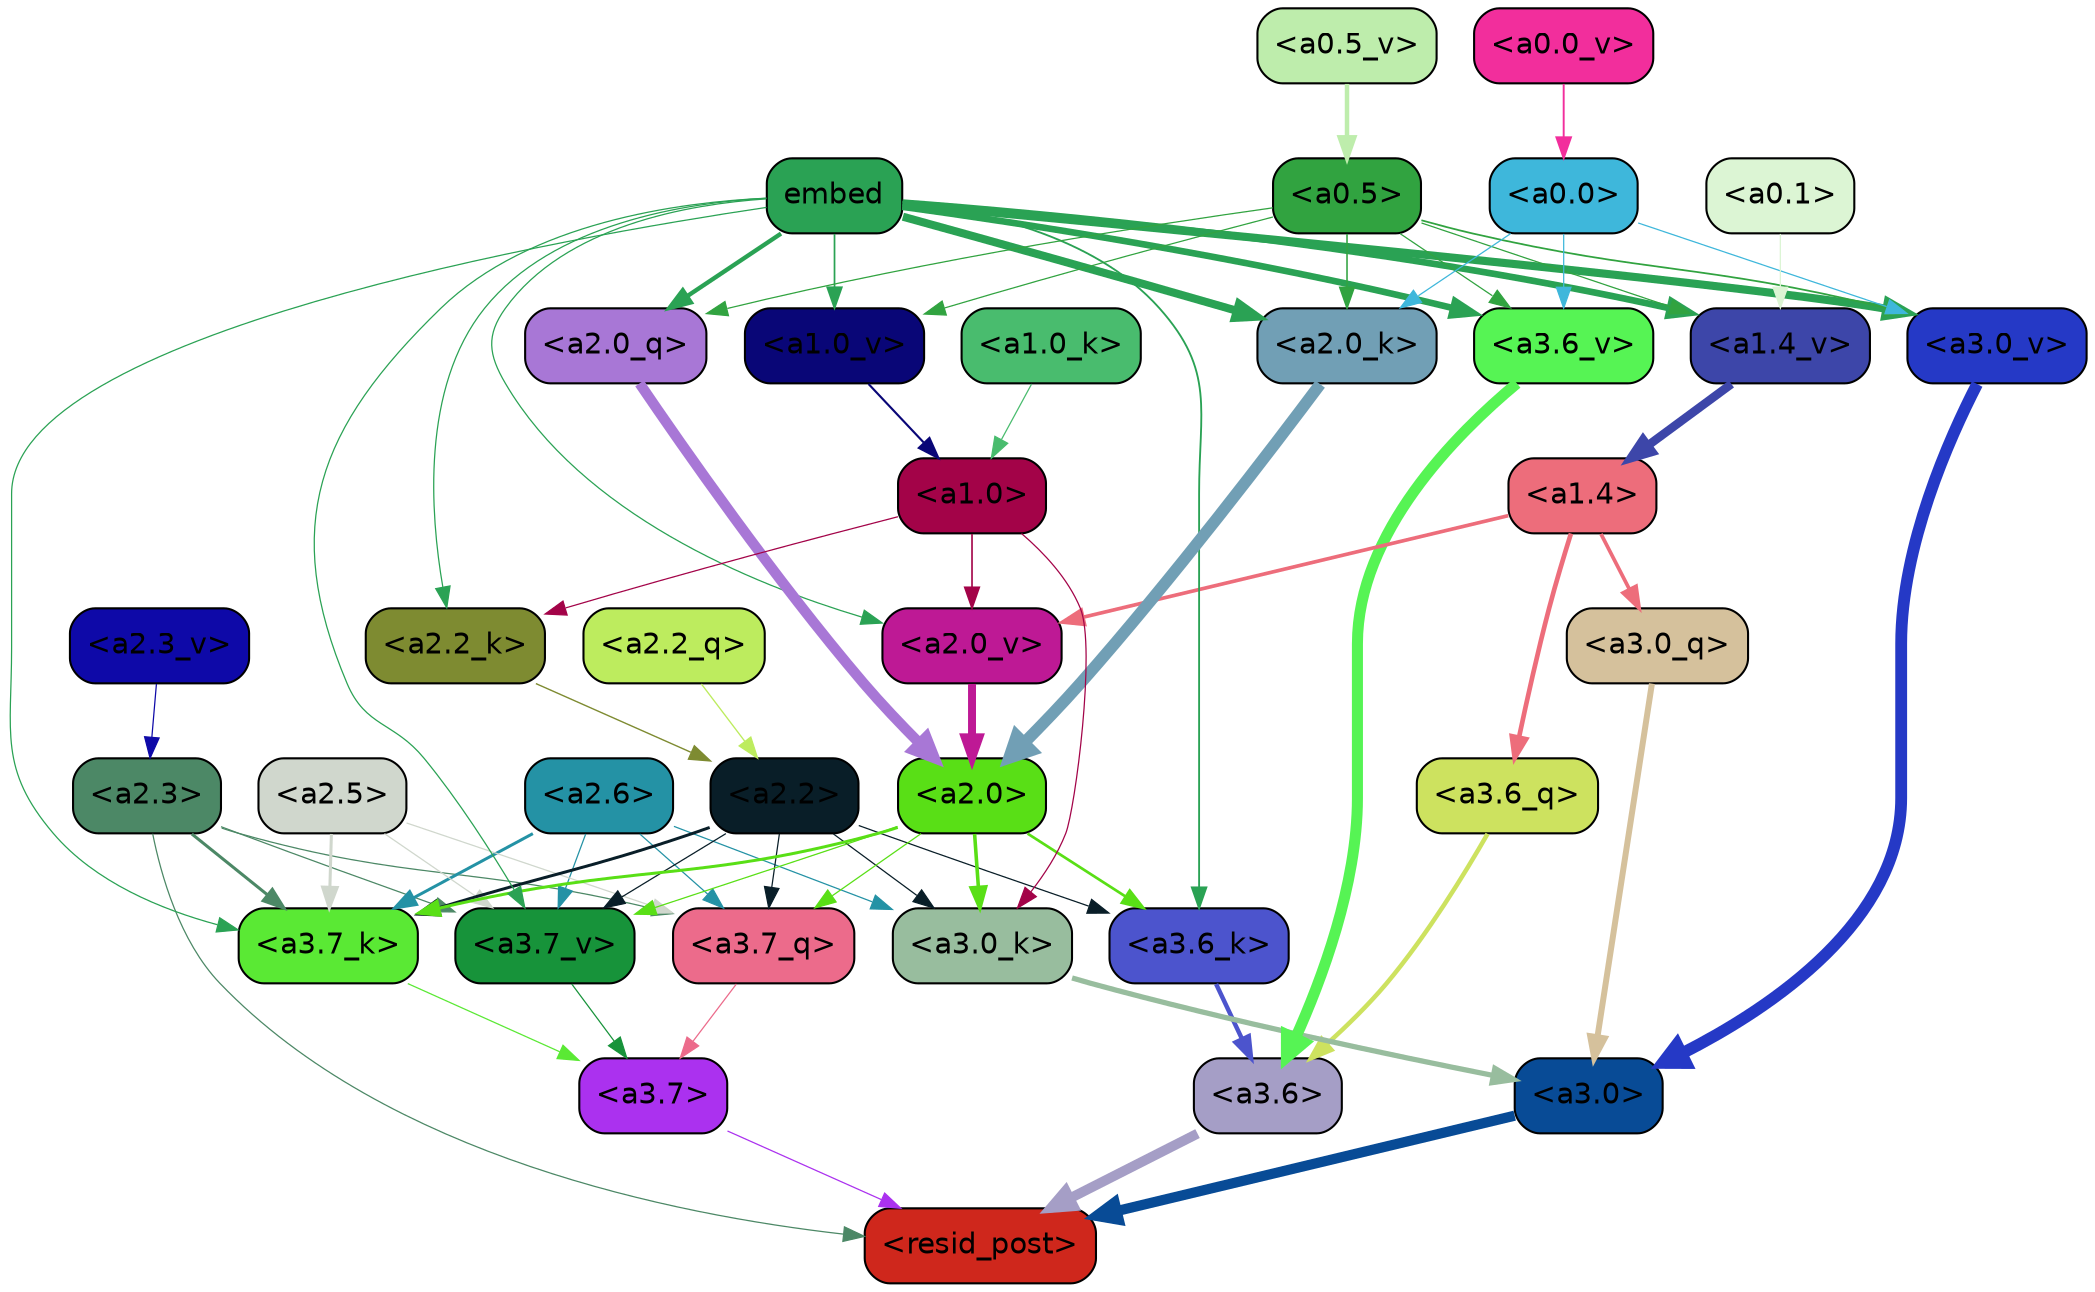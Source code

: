 strict digraph "" {
	graph [bgcolor=transparent,
		layout=dot,
		overlap=false,
		splines=true
	];
	"<a3.7>"	[color=black,
		fillcolor="#ab31ef",
		fontname=Helvetica,
		shape=box,
		style="filled, rounded"];
	"<resid_post>"	[color=black,
		fillcolor="#cf271c",
		fontname=Helvetica,
		shape=box,
		style="filled, rounded"];
	"<a3.7>" -> "<resid_post>"	[color="#ab31ef",
		penwidth=0.6];
	"<a3.6>"	[color=black,
		fillcolor="#a59ec6",
		fontname=Helvetica,
		shape=box,
		style="filled, rounded"];
	"<a3.6>" -> "<resid_post>"	[color="#a59ec6",
		penwidth=4.746312499046326];
	"<a3.0>"	[color=black,
		fillcolor="#084b96",
		fontname=Helvetica,
		shape=box,
		style="filled, rounded"];
	"<a3.0>" -> "<resid_post>"	[color="#084b96",
		penwidth=4.896343111991882];
	"<a2.3>"	[color=black,
		fillcolor="#4c8866",
		fontname=Helvetica,
		shape=box,
		style="filled, rounded"];
	"<a2.3>" -> "<resid_post>"	[color="#4c8866",
		penwidth=0.6];
	"<a3.7_q>"	[color=black,
		fillcolor="#ec6b8b",
		fontname=Helvetica,
		shape=box,
		style="filled, rounded"];
	"<a2.3>" -> "<a3.7_q>"	[color="#4c8866",
		penwidth=0.6];
	"<a3.7_k>"	[color=black,
		fillcolor="#5ae934",
		fontname=Helvetica,
		shape=box,
		style="filled, rounded"];
	"<a2.3>" -> "<a3.7_k>"	[color="#4c8866",
		penwidth=1.467104621231556];
	"<a3.7_v>"	[color=black,
		fillcolor="#17933a",
		fontname=Helvetica,
		shape=box,
		style="filled, rounded"];
	"<a2.3>" -> "<a3.7_v>"	[color="#4c8866",
		penwidth=0.6];
	"<a3.7_q>" -> "<a3.7>"	[color="#ec6b8b",
		penwidth=0.6];
	"<a3.6_q>"	[color=black,
		fillcolor="#cde25f",
		fontname=Helvetica,
		shape=box,
		style="filled, rounded"];
	"<a3.6_q>" -> "<a3.6>"	[color="#cde25f",
		penwidth=2.160832464694977];
	"<a3.0_q>"	[color=black,
		fillcolor="#d5c19c",
		fontname=Helvetica,
		shape=box,
		style="filled, rounded"];
	"<a3.0_q>" -> "<a3.0>"	[color="#d5c19c",
		penwidth=2.870753765106201];
	"<a3.7_k>" -> "<a3.7>"	[color="#5ae934",
		penwidth=0.6];
	"<a3.6_k>"	[color=black,
		fillcolor="#4c54cd",
		fontname=Helvetica,
		shape=box,
		style="filled, rounded"];
	"<a3.6_k>" -> "<a3.6>"	[color="#4c54cd",
		penwidth=2.13908451795578];
	"<a3.0_k>"	[color=black,
		fillcolor="#98bd9e",
		fontname=Helvetica,
		shape=box,
		style="filled, rounded"];
	"<a3.0_k>" -> "<a3.0>"	[color="#98bd9e",
		penwidth=2.520303964614868];
	"<a3.7_v>" -> "<a3.7>"	[color="#17933a",
		penwidth=0.6];
	"<a3.6_v>"	[color=black,
		fillcolor="#56f454",
		fontname=Helvetica,
		shape=box,
		style="filled, rounded"];
	"<a3.6_v>" -> "<a3.6>"	[color="#56f454",
		penwidth=5.297133803367615];
	"<a3.0_v>"	[color=black,
		fillcolor="#2539c6",
		fontname=Helvetica,
		shape=box,
		style="filled, rounded"];
	"<a3.0_v>" -> "<a3.0>"	[color="#2539c6",
		penwidth=5.680712580680847];
	"<a2.6>"	[color=black,
		fillcolor="#2492a5",
		fontname=Helvetica,
		shape=box,
		style="filled, rounded"];
	"<a2.6>" -> "<a3.7_q>"	[color="#2492a5",
		penwidth=0.6];
	"<a2.6>" -> "<a3.7_k>"	[color="#2492a5",
		penwidth=1.4453159049153328];
	"<a2.6>" -> "<a3.0_k>"	[color="#2492a5",
		penwidth=0.6];
	"<a2.6>" -> "<a3.7_v>"	[color="#2492a5",
		penwidth=0.6];
	"<a2.5>"	[color=black,
		fillcolor="#d0d7cd",
		fontname=Helvetica,
		shape=box,
		style="filled, rounded"];
	"<a2.5>" -> "<a3.7_q>"	[color="#d0d7cd",
		penwidth=0.6];
	"<a2.5>" -> "<a3.7_k>"	[color="#d0d7cd",
		penwidth=1.4526091292500496];
	"<a2.5>" -> "<a3.7_v>"	[color="#d0d7cd",
		penwidth=0.6];
	"<a2.2>"	[color=black,
		fillcolor="#091e28",
		fontname=Helvetica,
		shape=box,
		style="filled, rounded"];
	"<a2.2>" -> "<a3.7_q>"	[color="#091e28",
		penwidth=0.6];
	"<a2.2>" -> "<a3.7_k>"	[color="#091e28",
		penwidth=1.4310357049107552];
	"<a2.2>" -> "<a3.6_k>"	[color="#091e28",
		penwidth=0.6];
	"<a2.2>" -> "<a3.0_k>"	[color="#091e28",
		penwidth=0.6];
	"<a2.2>" -> "<a3.7_v>"	[color="#091e28",
		penwidth=0.6];
	"<a2.0>"	[color=black,
		fillcolor="#59df16",
		fontname=Helvetica,
		shape=box,
		style="filled, rounded"];
	"<a2.0>" -> "<a3.7_q>"	[color="#59df16",
		penwidth=0.6];
	"<a2.0>" -> "<a3.7_k>"	[color="#59df16",
		penwidth=1.4314699843525887];
	"<a2.0>" -> "<a3.6_k>"	[color="#59df16",
		penwidth=1.2950235605239868];
	"<a2.0>" -> "<a3.0_k>"	[color="#59df16",
		penwidth=1.712992787361145];
	"<a2.0>" -> "<a3.7_v>"	[color="#59df16",
		penwidth=0.6];
	"<a1.4>"	[color=black,
		fillcolor="#ed6d7b",
		fontname=Helvetica,
		shape=box,
		style="filled, rounded"];
	"<a1.4>" -> "<a3.6_q>"	[color="#ed6d7b",
		penwidth=2.242796540260315];
	"<a1.4>" -> "<a3.0_q>"	[color="#ed6d7b",
		penwidth=1.7808996737003326];
	"<a2.0_v>"	[color=black,
		fillcolor="#be1995",
		fontname=Helvetica,
		shape=box,
		style="filled, rounded"];
	"<a1.4>" -> "<a2.0_v>"	[color="#ed6d7b",
		penwidth=1.7603429555892944];
	embed	[color=black,
		fillcolor="#2aa254",
		fontname=Helvetica,
		shape=box,
		style="filled, rounded"];
	embed -> "<a3.7_k>"	[color="#2aa254",
		penwidth=0.6];
	embed -> "<a3.6_k>"	[color="#2aa254",
		penwidth=0.891706109046936];
	embed -> "<a3.7_v>"	[color="#2aa254",
		penwidth=0.6];
	embed -> "<a3.6_v>"	[color="#2aa254",
		penwidth=3.1766927242279053];
	embed -> "<a3.0_v>"	[color="#2aa254",
		penwidth=3.9005755856633186];
	"<a2.0_q>"	[color=black,
		fillcolor="#a877d6",
		fontname=Helvetica,
		shape=box,
		style="filled, rounded"];
	embed -> "<a2.0_q>"	[color="#2aa254",
		penwidth=2.0810389518737793];
	"<a2.2_k>"	[color=black,
		fillcolor="#7e8b31",
		fontname=Helvetica,
		shape=box,
		style="filled, rounded"];
	embed -> "<a2.2_k>"	[color="#2aa254",
		penwidth=0.6];
	"<a2.0_k>"	[color=black,
		fillcolor="#719fb5",
		fontname=Helvetica,
		shape=box,
		style="filled, rounded"];
	embed -> "<a2.0_k>"	[color="#2aa254",
		penwidth=3.8915770053863525];
	embed -> "<a2.0_v>"	[color="#2aa254",
		penwidth=0.6];
	"<a1.4_v>"	[color=black,
		fillcolor="#3d46a9",
		fontname=Helvetica,
		shape=box,
		style="filled, rounded"];
	embed -> "<a1.4_v>"	[color="#2aa254",
		penwidth=3.201367974281311];
	"<a1.0_v>"	[color=black,
		fillcolor="#090677",
		fontname=Helvetica,
		shape=box,
		style="filled, rounded"];
	embed -> "<a1.0_v>"	[color="#2aa254",
		penwidth=0.8298318386077881];
	"<a1.0>"	[color=black,
		fillcolor="#a30348",
		fontname=Helvetica,
		shape=box,
		style="filled, rounded"];
	"<a1.0>" -> "<a3.0_k>"	[color="#a30348",
		penwidth=0.6];
	"<a1.0>" -> "<a2.2_k>"	[color="#a30348",
		penwidth=0.6];
	"<a1.0>" -> "<a2.0_v>"	[color="#a30348",
		penwidth=0.7897878289222717];
	"<a0.5>"	[color=black,
		fillcolor="#31a340",
		fontname=Helvetica,
		shape=box,
		style="filled, rounded"];
	"<a0.5>" -> "<a3.6_v>"	[color="#31a340",
		penwidth=0.6];
	"<a0.5>" -> "<a3.0_v>"	[color="#31a340",
		penwidth=0.8493617177009583];
	"<a0.5>" -> "<a2.0_q>"	[color="#31a340",
		penwidth=0.6];
	"<a0.5>" -> "<a2.0_k>"	[color="#31a340",
		penwidth=0.7482255101203918];
	"<a0.5>" -> "<a1.4_v>"	[color="#31a340",
		penwidth=0.6];
	"<a0.5>" -> "<a1.0_v>"	[color="#31a340",
		penwidth=0.6];
	"<a0.0>"	[color=black,
		fillcolor="#3eb7db",
		fontname=Helvetica,
		shape=box,
		style="filled, rounded"];
	"<a0.0>" -> "<a3.6_v>"	[color="#3eb7db",
		penwidth=0.6];
	"<a0.0>" -> "<a3.0_v>"	[color="#3eb7db",
		penwidth=0.6];
	"<a0.0>" -> "<a2.0_k>"	[color="#3eb7db",
		penwidth=0.6];
	"<a2.2_q>"	[color=black,
		fillcolor="#bdec5e",
		fontname=Helvetica,
		shape=box,
		style="filled, rounded"];
	"<a2.2_q>" -> "<a2.2>"	[color="#bdec5e",
		penwidth=0.6449352353811264];
	"<a2.0_q>" -> "<a2.0>"	[color="#a877d6",
		penwidth=5.017253503203392];
	"<a2.2_k>" -> "<a2.2>"	[color="#7e8b31",
		penwidth=0.6690489649772644];
	"<a2.0_k>" -> "<a2.0>"	[color="#719fb5",
		penwidth=5.656688302755356];
	"<a2.3_v>"	[color=black,
		fillcolor="#0e09a8",
		fontname=Helvetica,
		shape=box,
		style="filled, rounded"];
	"<a2.3_v>" -> "<a2.3>"	[color="#0e09a8",
		penwidth=0.6];
	"<a2.0_v>" -> "<a2.0>"	[color="#be1995",
		penwidth=3.8170836865901947];
	"<a1.0_k>"	[color=black,
		fillcolor="#49bc6e",
		fontname=Helvetica,
		shape=box,
		style="filled, rounded"];
	"<a1.0_k>" -> "<a1.0>"	[color="#49bc6e",
		penwidth=0.6];
	"<a1.4_v>" -> "<a1.4>"	[color="#3d46a9",
		penwidth=4.140247106552124];
	"<a1.0_v>" -> "<a1.0>"	[color="#090677",
		penwidth=1.020309567451477];
	"<a0.1>"	[color=black,
		fillcolor="#dcf5d4",
		fontname=Helvetica,
		shape=box,
		style="filled, rounded"];
	"<a0.1>" -> "<a1.4_v>"	[color="#dcf5d4",
		penwidth=0.6];
	"<a0.5_v>"	[color=black,
		fillcolor="#beedac",
		fontname=Helvetica,
		shape=box,
		style="filled, rounded"];
	"<a0.5_v>" -> "<a0.5>"	[color="#beedac",
		penwidth=2.1396186351776123];
	"<a0.0_v>"	[color=black,
		fillcolor="#f22e9c",
		fontname=Helvetica,
		shape=box,
		style="filled, rounded"];
	"<a0.0_v>" -> "<a0.0>"	[color="#f22e9c",
		penwidth=0.9198480844497681];
}

